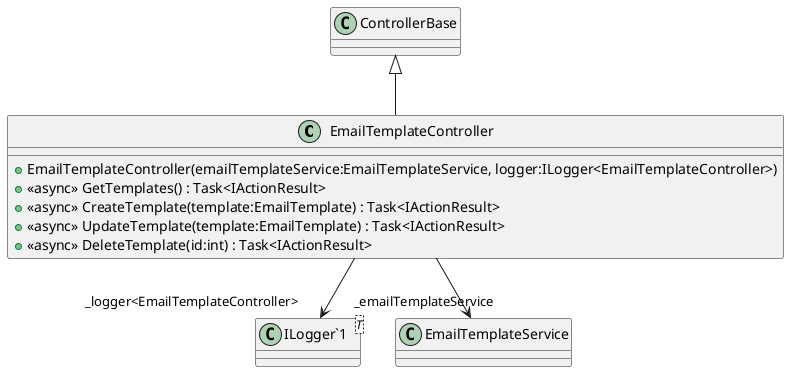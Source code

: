 @startuml
class EmailTemplateController {
    + EmailTemplateController(emailTemplateService:EmailTemplateService, logger:ILogger<EmailTemplateController>)
    + <<async>> GetTemplates() : Task<IActionResult>
    + <<async>> CreateTemplate(template:EmailTemplate) : Task<IActionResult>
    + <<async>> UpdateTemplate(template:EmailTemplate) : Task<IActionResult>
    + <<async>> DeleteTemplate(id:int) : Task<IActionResult>
}
class "ILogger`1"<T> {
}
ControllerBase <|-- EmailTemplateController
EmailTemplateController --> "_emailTemplateService" EmailTemplateService
EmailTemplateController --> "_logger<EmailTemplateController>" "ILogger`1"
@enduml
